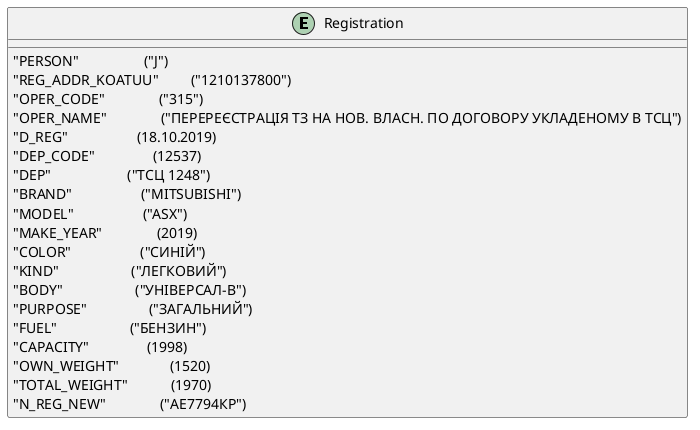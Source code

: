 @startuml

entity Registration  {
    "PERSON"                  ("J")
    "REG_ADDR_KOATUU"         ("1210137800")
    "OPER_CODE"               ("315")
    "OPER_NAME"               ("ПЕРЕРЕЄСТРАЦІЯ ТЗ НА НОВ. ВЛАСН. ПО ДОГОВОРУ УКЛАДЕНОМУ В ТСЦ")
    "D_REG"                   (18.10.2019)
    "DEP_CODE"                (12537)
    "DEP"                     ("ТСЦ 1248")
    "BRAND"                   ("MITSUBISHI")
    "MODEL"                   ("ASX")
    "MAKE_YEAR"               (2019)
    "COLOR"                   ("СИНІЙ")
    "KIND"                    ("ЛЕГКОВИЙ")
    "BODY"                    ("УНІВЕРСАЛ-B")
    "PURPOSE"                 ("ЗАГАЛЬНИЙ")
    "FUEL"                    ("БЕНЗИН")
    "CAPACITY"                (1998)
    "OWN_WEIGHT"              (1520)
    "TOTAL_WEIGHT"            (1970)
    "N_REG_NEW"               ("АЕ7794КР")
}

@enduml




















